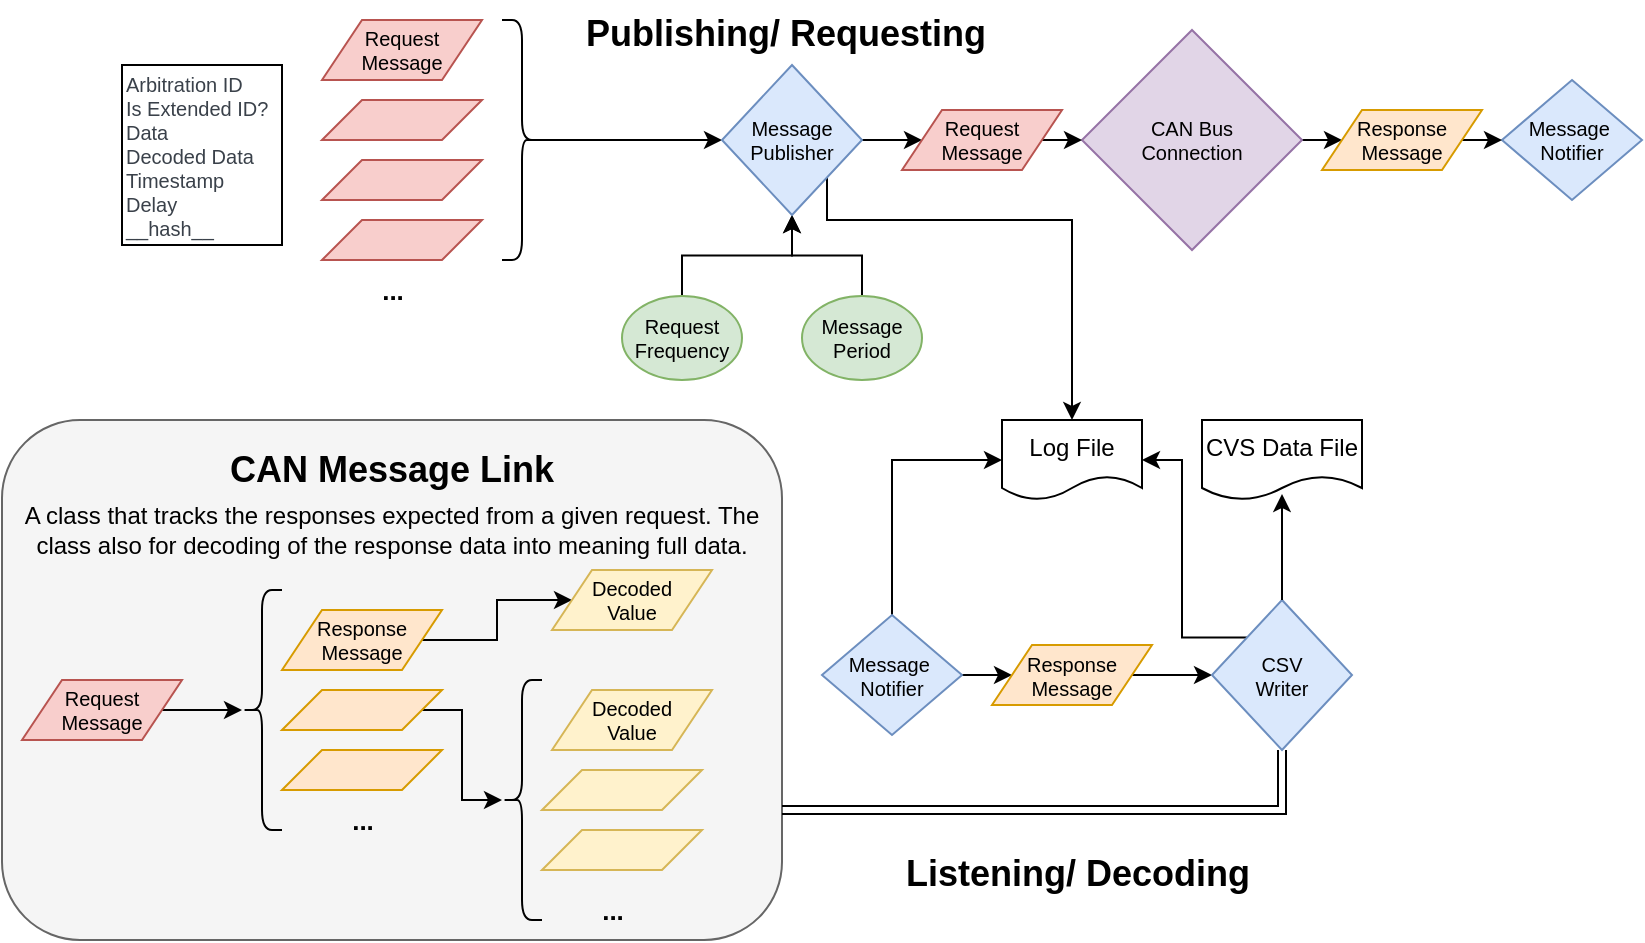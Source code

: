 <mxfile version="24.7.7">
  <diagram name="Page-1" id="SyIIpHN2W8r9hKR8EbdA">
    <mxGraphModel dx="2445" dy="1141" grid="1" gridSize="10" guides="1" tooltips="1" connect="1" arrows="1" fold="1" page="1" pageScale="1" pageWidth="850" pageHeight="1100" math="0" shadow="0">
      <root>
        <mxCell id="0" />
        <mxCell id="1" parent="0" />
        <mxCell id="kPSTsuMpHaf5HZJXgp0y-19" value="&lt;div style=&quot;font-size: 10px;&quot;&gt;Request&lt;/div&gt;&lt;div style=&quot;font-size: 10px;&quot;&gt;Message &lt;br&gt;&lt;/div&gt;" style="shape=parallelogram;perimeter=parallelogramPerimeter;whiteSpace=wrap;html=1;fixedSize=1;fillColor=#f8cecc;strokeColor=#b85450;fontSize=10;" vertex="1" parent="1">
          <mxGeometry x="-740" y="140" width="80" height="30" as="geometry" />
        </mxCell>
        <mxCell id="kPSTsuMpHaf5HZJXgp0y-20" value="" style="shape=parallelogram;perimeter=parallelogramPerimeter;whiteSpace=wrap;html=1;fixedSize=1;fillColor=#f8cecc;strokeColor=#b85450;fontSize=10;" vertex="1" parent="1">
          <mxGeometry x="-740" y="180" width="80" height="20" as="geometry" />
        </mxCell>
        <mxCell id="kPSTsuMpHaf5HZJXgp0y-21" value="" style="shape=parallelogram;perimeter=parallelogramPerimeter;whiteSpace=wrap;html=1;fixedSize=1;fillColor=#f8cecc;strokeColor=#b85450;fontSize=10;" vertex="1" parent="1">
          <mxGeometry x="-740" y="210" width="80" height="20" as="geometry" />
        </mxCell>
        <mxCell id="kPSTsuMpHaf5HZJXgp0y-22" value="&lt;font style=&quot;font-size: 13px;&quot;&gt;&lt;b&gt;...&lt;/b&gt;&lt;/font&gt;" style="text;html=1;align=center;verticalAlign=middle;resizable=0;points=[];autosize=1;strokeColor=none;fillColor=none;fontSize=10;" vertex="1" parent="1">
          <mxGeometry x="-720" y="260" width="30" height="30" as="geometry" />
        </mxCell>
        <mxCell id="kPSTsuMpHaf5HZJXgp0y-75" style="edgeStyle=orthogonalEdgeStyle;rounded=0;orthogonalLoop=1;jettySize=auto;html=1;exitX=1;exitY=0.5;exitDx=0;exitDy=0;entryX=0;entryY=0.5;entryDx=0;entryDy=0;" edge="1" parent="1" source="kPSTsuMpHaf5HZJXgp0y-23" target="kPSTsuMpHaf5HZJXgp0y-74">
          <mxGeometry relative="1" as="geometry" />
        </mxCell>
        <mxCell id="kPSTsuMpHaf5HZJXgp0y-23" value="&lt;div style=&quot;font-size: 10px;&quot;&gt;CAN Bus&lt;/div&gt;&lt;div style=&quot;font-size: 10px;&quot;&gt;Connection&lt;br style=&quot;font-size: 10px;&quot;&gt;&lt;/div&gt;" style="rhombus;whiteSpace=wrap;html=1;fillColor=#e1d5e7;strokeColor=#9673a6;fontSize=10;" vertex="1" parent="1">
          <mxGeometry x="-360" y="145" width="110" height="110" as="geometry" />
        </mxCell>
        <mxCell id="kPSTsuMpHaf5HZJXgp0y-59" style="edgeStyle=orthogonalEdgeStyle;rounded=0;orthogonalLoop=1;jettySize=auto;html=1;exitX=0.5;exitY=0;exitDx=0;exitDy=0;entryX=0.5;entryY=1;entryDx=0;entryDy=0;" edge="1" parent="1" source="kPSTsuMpHaf5HZJXgp0y-24" target="kPSTsuMpHaf5HZJXgp0y-58">
          <mxGeometry relative="1" as="geometry">
            <mxPoint x="-560" y="278" as="sourcePoint" />
          </mxGeometry>
        </mxCell>
        <mxCell id="kPSTsuMpHaf5HZJXgp0y-24" value="&lt;div style=&quot;font-size: 10px;&quot;&gt;Request&lt;/div&gt;&lt;div style=&quot;font-size: 10px;&quot;&gt;Frequency&lt;br style=&quot;font-size: 10px;&quot;&gt;&lt;/div&gt;" style="ellipse;whiteSpace=wrap;html=1;fillColor=#d5e8d4;strokeColor=#82b366;fontSize=10;" vertex="1" parent="1">
          <mxGeometry x="-590" y="278" width="60" height="42" as="geometry" />
        </mxCell>
        <mxCell id="kPSTsuMpHaf5HZJXgp0y-60" style="edgeStyle=orthogonalEdgeStyle;rounded=0;orthogonalLoop=1;jettySize=auto;html=1;exitX=0.5;exitY=0;exitDx=0;exitDy=0;" edge="1" parent="1" source="kPSTsuMpHaf5HZJXgp0y-25" target="kPSTsuMpHaf5HZJXgp0y-58">
          <mxGeometry relative="1" as="geometry" />
        </mxCell>
        <mxCell id="kPSTsuMpHaf5HZJXgp0y-25" value="&lt;div style=&quot;font-size: 10px;&quot;&gt;Message&lt;/div&gt;&lt;div style=&quot;font-size: 10px;&quot;&gt;Period&lt;br style=&quot;font-size: 10px;&quot;&gt;&lt;/div&gt;" style="ellipse;whiteSpace=wrap;html=1;fillColor=#d5e8d4;strokeColor=#82b366;fontSize=10;" vertex="1" parent="1">
          <mxGeometry x="-500" y="278" width="60" height="42" as="geometry" />
        </mxCell>
        <mxCell id="kPSTsuMpHaf5HZJXgp0y-31" value="&lt;font style=&quot;font-size: 18px;&quot;&gt;&lt;b&gt;Publishing/ Requesting&lt;br&gt;&lt;/b&gt;&lt;/font&gt;" style="text;html=1;whiteSpace=wrap;overflow=hidden;rounded=0;rotation=0;fontSize=10;" vertex="1" parent="1">
          <mxGeometry x="-610" y="130" width="210" height="29" as="geometry" />
        </mxCell>
        <mxCell id="kPSTsuMpHaf5HZJXgp0y-46" value="&lt;div style=&quot;font-size: 10px;&quot; align=&quot;left&quot;&gt;&lt;font style=&quot;font-size: 10px;&quot;&gt;&lt;span data-lucid-content=&quot;{&amp;quot;t&amp;quot;:&amp;quot;Arbitration ID\nIs Extended ID?\nData\nDecoded Data\nTimestamp\nDelay\n__hash__&amp;quot;,&amp;quot;m&amp;quot;:[{&amp;quot;s&amp;quot;:0,&amp;quot;n&amp;quot;:&amp;quot;a&amp;quot;,&amp;quot;v&amp;quot;:&amp;quot;left&amp;quot;},{&amp;quot;s&amp;quot;:0,&amp;quot;n&amp;quot;:&amp;quot;s&amp;quot;,&amp;quot;v&amp;quot;:22.222,&amp;quot;e&amp;quot;:73},{&amp;quot;s&amp;quot;:0,&amp;quot;n&amp;quot;:&amp;quot;fsp&amp;quot;,&amp;quot;v&amp;quot;:&amp;quot;ss_presetShapeStyle1_textStyle&amp;quot;,&amp;quot;e&amp;quot;:73},{&amp;quot;s&amp;quot;:0,&amp;quot;n&amp;quot;:&amp;quot;fsp2&amp;quot;,&amp;quot;v&amp;quot;:&amp;quot;ss_presetShapeStyle1_textStyle&amp;quot;,&amp;quot;e&amp;quot;:73},{&amp;quot;s&amp;quot;:15,&amp;quot;n&amp;quot;:&amp;quot;a&amp;quot;,&amp;quot;v&amp;quot;:&amp;quot;left&amp;quot;},{&amp;quot;s&amp;quot;:31,&amp;quot;n&amp;quot;:&amp;quot;a&amp;quot;,&amp;quot;v&amp;quot;:&amp;quot;left&amp;quot;},{&amp;quot;s&amp;quot;:36,&amp;quot;n&amp;quot;:&amp;quot;a&amp;quot;,&amp;quot;v&amp;quot;:&amp;quot;left&amp;quot;},{&amp;quot;s&amp;quot;:49,&amp;quot;n&amp;quot;:&amp;quot;a&amp;quot;,&amp;quot;v&amp;quot;:&amp;quot;left&amp;quot;},{&amp;quot;s&amp;quot;:59,&amp;quot;n&amp;quot;:&amp;quot;a&amp;quot;,&amp;quot;v&amp;quot;:&amp;quot;left&amp;quot;},{&amp;quot;s&amp;quot;:65,&amp;quot;n&amp;quot;:&amp;quot;a&amp;quot;,&amp;quot;v&amp;quot;:&amp;quot;left&amp;quot;}]}&quot; data-lucid-type=&quot;application/vnd.lucid.text&quot;&gt;&lt;span style=&quot;color: rgb(58, 65, 74);&quot;&gt;Arbitration ID&lt;/span&gt;&lt;/span&gt;&lt;br&gt;&lt;span data-lucid-content=&quot;{&amp;quot;t&amp;quot;:&amp;quot;Arbitration ID\nIs Extended ID?\nData\nDecoded Data\nTimestamp\nDelay\n__hash__&amp;quot;,&amp;quot;m&amp;quot;:[{&amp;quot;s&amp;quot;:0,&amp;quot;n&amp;quot;:&amp;quot;a&amp;quot;,&amp;quot;v&amp;quot;:&amp;quot;left&amp;quot;},{&amp;quot;s&amp;quot;:0,&amp;quot;n&amp;quot;:&amp;quot;s&amp;quot;,&amp;quot;v&amp;quot;:22.222,&amp;quot;e&amp;quot;:73},{&amp;quot;s&amp;quot;:0,&amp;quot;n&amp;quot;:&amp;quot;fsp&amp;quot;,&amp;quot;v&amp;quot;:&amp;quot;ss_presetShapeStyle1_textStyle&amp;quot;,&amp;quot;e&amp;quot;:73},{&amp;quot;s&amp;quot;:0,&amp;quot;n&amp;quot;:&amp;quot;fsp2&amp;quot;,&amp;quot;v&amp;quot;:&amp;quot;ss_presetShapeStyle1_textStyle&amp;quot;,&amp;quot;e&amp;quot;:73},{&amp;quot;s&amp;quot;:15,&amp;quot;n&amp;quot;:&amp;quot;a&amp;quot;,&amp;quot;v&amp;quot;:&amp;quot;left&amp;quot;},{&amp;quot;s&amp;quot;:31,&amp;quot;n&amp;quot;:&amp;quot;a&amp;quot;,&amp;quot;v&amp;quot;:&amp;quot;left&amp;quot;},{&amp;quot;s&amp;quot;:36,&amp;quot;n&amp;quot;:&amp;quot;a&amp;quot;,&amp;quot;v&amp;quot;:&amp;quot;left&amp;quot;},{&amp;quot;s&amp;quot;:49,&amp;quot;n&amp;quot;:&amp;quot;a&amp;quot;,&amp;quot;v&amp;quot;:&amp;quot;left&amp;quot;},{&amp;quot;s&amp;quot;:59,&amp;quot;n&amp;quot;:&amp;quot;a&amp;quot;,&amp;quot;v&amp;quot;:&amp;quot;left&amp;quot;},{&amp;quot;s&amp;quot;:65,&amp;quot;n&amp;quot;:&amp;quot;a&amp;quot;,&amp;quot;v&amp;quot;:&amp;quot;left&amp;quot;}]}&quot; data-lucid-type=&quot;application/vnd.lucid.text&quot;&gt;&lt;span style=&quot;color: rgb(58, 65, 74);&quot;&gt;&lt;/span&gt;&lt;span style=&quot;color: rgb(58, 65, 74);&quot;&gt;Is Extended ID?&lt;/span&gt;&lt;/span&gt;&lt;br&gt;&lt;span data-lucid-content=&quot;{&amp;quot;t&amp;quot;:&amp;quot;Arbitration ID\nIs Extended ID?\nData\nDecoded Data\nTimestamp\nDelay\n__hash__&amp;quot;,&amp;quot;m&amp;quot;:[{&amp;quot;s&amp;quot;:0,&amp;quot;n&amp;quot;:&amp;quot;a&amp;quot;,&amp;quot;v&amp;quot;:&amp;quot;left&amp;quot;},{&amp;quot;s&amp;quot;:0,&amp;quot;n&amp;quot;:&amp;quot;s&amp;quot;,&amp;quot;v&amp;quot;:22.222,&amp;quot;e&amp;quot;:73},{&amp;quot;s&amp;quot;:0,&amp;quot;n&amp;quot;:&amp;quot;fsp&amp;quot;,&amp;quot;v&amp;quot;:&amp;quot;ss_presetShapeStyle1_textStyle&amp;quot;,&amp;quot;e&amp;quot;:73},{&amp;quot;s&amp;quot;:0,&amp;quot;n&amp;quot;:&amp;quot;fsp2&amp;quot;,&amp;quot;v&amp;quot;:&amp;quot;ss_presetShapeStyle1_textStyle&amp;quot;,&amp;quot;e&amp;quot;:73},{&amp;quot;s&amp;quot;:15,&amp;quot;n&amp;quot;:&amp;quot;a&amp;quot;,&amp;quot;v&amp;quot;:&amp;quot;left&amp;quot;},{&amp;quot;s&amp;quot;:31,&amp;quot;n&amp;quot;:&amp;quot;a&amp;quot;,&amp;quot;v&amp;quot;:&amp;quot;left&amp;quot;},{&amp;quot;s&amp;quot;:36,&amp;quot;n&amp;quot;:&amp;quot;a&amp;quot;,&amp;quot;v&amp;quot;:&amp;quot;left&amp;quot;},{&amp;quot;s&amp;quot;:49,&amp;quot;n&amp;quot;:&amp;quot;a&amp;quot;,&amp;quot;v&amp;quot;:&amp;quot;left&amp;quot;},{&amp;quot;s&amp;quot;:59,&amp;quot;n&amp;quot;:&amp;quot;a&amp;quot;,&amp;quot;v&amp;quot;:&amp;quot;left&amp;quot;},{&amp;quot;s&amp;quot;:65,&amp;quot;n&amp;quot;:&amp;quot;a&amp;quot;,&amp;quot;v&amp;quot;:&amp;quot;left&amp;quot;}]}&quot; data-lucid-type=&quot;application/vnd.lucid.text&quot;&gt;&lt;span style=&quot;color: rgb(58, 65, 74);&quot;&gt;&lt;/span&gt;&lt;span style=&quot;color: rgb(58, 65, 74);&quot;&gt;Data&lt;/span&gt;&lt;/span&gt;&lt;br&gt;&lt;span data-lucid-content=&quot;{&amp;quot;t&amp;quot;:&amp;quot;Arbitration ID\nIs Extended ID?\nData\nDecoded Data\nTimestamp\nDelay\n__hash__&amp;quot;,&amp;quot;m&amp;quot;:[{&amp;quot;s&amp;quot;:0,&amp;quot;n&amp;quot;:&amp;quot;a&amp;quot;,&amp;quot;v&amp;quot;:&amp;quot;left&amp;quot;},{&amp;quot;s&amp;quot;:0,&amp;quot;n&amp;quot;:&amp;quot;s&amp;quot;,&amp;quot;v&amp;quot;:22.222,&amp;quot;e&amp;quot;:73},{&amp;quot;s&amp;quot;:0,&amp;quot;n&amp;quot;:&amp;quot;fsp&amp;quot;,&amp;quot;v&amp;quot;:&amp;quot;ss_presetShapeStyle1_textStyle&amp;quot;,&amp;quot;e&amp;quot;:73},{&amp;quot;s&amp;quot;:0,&amp;quot;n&amp;quot;:&amp;quot;fsp2&amp;quot;,&amp;quot;v&amp;quot;:&amp;quot;ss_presetShapeStyle1_textStyle&amp;quot;,&amp;quot;e&amp;quot;:73},{&amp;quot;s&amp;quot;:15,&amp;quot;n&amp;quot;:&amp;quot;a&amp;quot;,&amp;quot;v&amp;quot;:&amp;quot;left&amp;quot;},{&amp;quot;s&amp;quot;:31,&amp;quot;n&amp;quot;:&amp;quot;a&amp;quot;,&amp;quot;v&amp;quot;:&amp;quot;left&amp;quot;},{&amp;quot;s&amp;quot;:36,&amp;quot;n&amp;quot;:&amp;quot;a&amp;quot;,&amp;quot;v&amp;quot;:&amp;quot;left&amp;quot;},{&amp;quot;s&amp;quot;:49,&amp;quot;n&amp;quot;:&amp;quot;a&amp;quot;,&amp;quot;v&amp;quot;:&amp;quot;left&amp;quot;},{&amp;quot;s&amp;quot;:59,&amp;quot;n&amp;quot;:&amp;quot;a&amp;quot;,&amp;quot;v&amp;quot;:&amp;quot;left&amp;quot;},{&amp;quot;s&amp;quot;:65,&amp;quot;n&amp;quot;:&amp;quot;a&amp;quot;,&amp;quot;v&amp;quot;:&amp;quot;left&amp;quot;}]}&quot; data-lucid-type=&quot;application/vnd.lucid.text&quot;&gt;&lt;span style=&quot;color: rgb(58, 65, 74);&quot;&gt;&lt;/span&gt;&lt;span style=&quot;color: rgb(58, 65, 74);&quot;&gt;Decoded Data&lt;/span&gt;&lt;/span&gt;&lt;br&gt;&lt;span data-lucid-content=&quot;{&amp;quot;t&amp;quot;:&amp;quot;Arbitration ID\nIs Extended ID?\nData\nDecoded Data\nTimestamp\nDelay\n__hash__&amp;quot;,&amp;quot;m&amp;quot;:[{&amp;quot;s&amp;quot;:0,&amp;quot;n&amp;quot;:&amp;quot;a&amp;quot;,&amp;quot;v&amp;quot;:&amp;quot;left&amp;quot;},{&amp;quot;s&amp;quot;:0,&amp;quot;n&amp;quot;:&amp;quot;s&amp;quot;,&amp;quot;v&amp;quot;:22.222,&amp;quot;e&amp;quot;:73},{&amp;quot;s&amp;quot;:0,&amp;quot;n&amp;quot;:&amp;quot;fsp&amp;quot;,&amp;quot;v&amp;quot;:&amp;quot;ss_presetShapeStyle1_textStyle&amp;quot;,&amp;quot;e&amp;quot;:73},{&amp;quot;s&amp;quot;:0,&amp;quot;n&amp;quot;:&amp;quot;fsp2&amp;quot;,&amp;quot;v&amp;quot;:&amp;quot;ss_presetShapeStyle1_textStyle&amp;quot;,&amp;quot;e&amp;quot;:73},{&amp;quot;s&amp;quot;:15,&amp;quot;n&amp;quot;:&amp;quot;a&amp;quot;,&amp;quot;v&amp;quot;:&amp;quot;left&amp;quot;},{&amp;quot;s&amp;quot;:31,&amp;quot;n&amp;quot;:&amp;quot;a&amp;quot;,&amp;quot;v&amp;quot;:&amp;quot;left&amp;quot;},{&amp;quot;s&amp;quot;:36,&amp;quot;n&amp;quot;:&amp;quot;a&amp;quot;,&amp;quot;v&amp;quot;:&amp;quot;left&amp;quot;},{&amp;quot;s&amp;quot;:49,&amp;quot;n&amp;quot;:&amp;quot;a&amp;quot;,&amp;quot;v&amp;quot;:&amp;quot;left&amp;quot;},{&amp;quot;s&amp;quot;:59,&amp;quot;n&amp;quot;:&amp;quot;a&amp;quot;,&amp;quot;v&amp;quot;:&amp;quot;left&amp;quot;},{&amp;quot;s&amp;quot;:65,&amp;quot;n&amp;quot;:&amp;quot;a&amp;quot;,&amp;quot;v&amp;quot;:&amp;quot;left&amp;quot;}]}&quot; data-lucid-type=&quot;application/vnd.lucid.text&quot;&gt;&lt;span style=&quot;color: rgb(58, 65, 74);&quot;&gt;&lt;/span&gt;&lt;span style=&quot;color: rgb(58, 65, 74);&quot;&gt;Timestamp&lt;/span&gt;&lt;/span&gt;&lt;br&gt;&lt;span data-lucid-content=&quot;{&amp;quot;t&amp;quot;:&amp;quot;Arbitration ID\nIs Extended ID?\nData\nDecoded Data\nTimestamp\nDelay\n__hash__&amp;quot;,&amp;quot;m&amp;quot;:[{&amp;quot;s&amp;quot;:0,&amp;quot;n&amp;quot;:&amp;quot;a&amp;quot;,&amp;quot;v&amp;quot;:&amp;quot;left&amp;quot;},{&amp;quot;s&amp;quot;:0,&amp;quot;n&amp;quot;:&amp;quot;s&amp;quot;,&amp;quot;v&amp;quot;:22.222,&amp;quot;e&amp;quot;:73},{&amp;quot;s&amp;quot;:0,&amp;quot;n&amp;quot;:&amp;quot;fsp&amp;quot;,&amp;quot;v&amp;quot;:&amp;quot;ss_presetShapeStyle1_textStyle&amp;quot;,&amp;quot;e&amp;quot;:73},{&amp;quot;s&amp;quot;:0,&amp;quot;n&amp;quot;:&amp;quot;fsp2&amp;quot;,&amp;quot;v&amp;quot;:&amp;quot;ss_presetShapeStyle1_textStyle&amp;quot;,&amp;quot;e&amp;quot;:73},{&amp;quot;s&amp;quot;:15,&amp;quot;n&amp;quot;:&amp;quot;a&amp;quot;,&amp;quot;v&amp;quot;:&amp;quot;left&amp;quot;},{&amp;quot;s&amp;quot;:31,&amp;quot;n&amp;quot;:&amp;quot;a&amp;quot;,&amp;quot;v&amp;quot;:&amp;quot;left&amp;quot;},{&amp;quot;s&amp;quot;:36,&amp;quot;n&amp;quot;:&amp;quot;a&amp;quot;,&amp;quot;v&amp;quot;:&amp;quot;left&amp;quot;},{&amp;quot;s&amp;quot;:49,&amp;quot;n&amp;quot;:&amp;quot;a&amp;quot;,&amp;quot;v&amp;quot;:&amp;quot;left&amp;quot;},{&amp;quot;s&amp;quot;:59,&amp;quot;n&amp;quot;:&amp;quot;a&amp;quot;,&amp;quot;v&amp;quot;:&amp;quot;left&amp;quot;},{&amp;quot;s&amp;quot;:65,&amp;quot;n&amp;quot;:&amp;quot;a&amp;quot;,&amp;quot;v&amp;quot;:&amp;quot;left&amp;quot;}]}&quot; data-lucid-type=&quot;application/vnd.lucid.text&quot;&gt;&lt;span style=&quot;color: rgb(58, 65, 74);&quot;&gt;&lt;/span&gt;&lt;span style=&quot;color: rgb(58, 65, 74);&quot;&gt;Delay&lt;/span&gt;&lt;/span&gt;&lt;br&gt;&lt;span data-lucid-content=&quot;{&amp;quot;t&amp;quot;:&amp;quot;Arbitration ID\nIs Extended ID?\nData\nDecoded Data\nTimestamp\nDelay\n__hash__&amp;quot;,&amp;quot;m&amp;quot;:[{&amp;quot;s&amp;quot;:0,&amp;quot;n&amp;quot;:&amp;quot;a&amp;quot;,&amp;quot;v&amp;quot;:&amp;quot;left&amp;quot;},{&amp;quot;s&amp;quot;:0,&amp;quot;n&amp;quot;:&amp;quot;s&amp;quot;,&amp;quot;v&amp;quot;:22.222,&amp;quot;e&amp;quot;:73},{&amp;quot;s&amp;quot;:0,&amp;quot;n&amp;quot;:&amp;quot;fsp&amp;quot;,&amp;quot;v&amp;quot;:&amp;quot;ss_presetShapeStyle1_textStyle&amp;quot;,&amp;quot;e&amp;quot;:73},{&amp;quot;s&amp;quot;:0,&amp;quot;n&amp;quot;:&amp;quot;fsp2&amp;quot;,&amp;quot;v&amp;quot;:&amp;quot;ss_presetShapeStyle1_textStyle&amp;quot;,&amp;quot;e&amp;quot;:73},{&amp;quot;s&amp;quot;:15,&amp;quot;n&amp;quot;:&amp;quot;a&amp;quot;,&amp;quot;v&amp;quot;:&amp;quot;left&amp;quot;},{&amp;quot;s&amp;quot;:31,&amp;quot;n&amp;quot;:&amp;quot;a&amp;quot;,&amp;quot;v&amp;quot;:&amp;quot;left&amp;quot;},{&amp;quot;s&amp;quot;:36,&amp;quot;n&amp;quot;:&amp;quot;a&amp;quot;,&amp;quot;v&amp;quot;:&amp;quot;left&amp;quot;},{&amp;quot;s&amp;quot;:49,&amp;quot;n&amp;quot;:&amp;quot;a&amp;quot;,&amp;quot;v&amp;quot;:&amp;quot;left&amp;quot;},{&amp;quot;s&amp;quot;:59,&amp;quot;n&amp;quot;:&amp;quot;a&amp;quot;,&amp;quot;v&amp;quot;:&amp;quot;left&amp;quot;},{&amp;quot;s&amp;quot;:65,&amp;quot;n&amp;quot;:&amp;quot;a&amp;quot;,&amp;quot;v&amp;quot;:&amp;quot;left&amp;quot;}]}&quot; data-lucid-type=&quot;application/vnd.lucid.text&quot;&gt;&lt;span style=&quot;color: rgb(58, 65, 74);&quot;&gt;&lt;/span&gt;&lt;span style=&quot;color: rgb(58, 65, 74);&quot;&gt;__hash__&lt;/span&gt;&lt;/span&gt;&lt;/font&gt;&lt;/div&gt;" style="rounded=0;whiteSpace=wrap;html=1;align=left;" vertex="1" parent="1">
          <mxGeometry x="-840" y="162.5" width="80" height="90" as="geometry" />
        </mxCell>
        <mxCell id="kPSTsuMpHaf5HZJXgp0y-50" value="&lt;div&gt;Message&amp;nbsp;&lt;/div&gt;&lt;div&gt;Notifier&lt;/div&gt;" style="rhombus;whiteSpace=wrap;html=1;fillColor=#dae8fc;strokeColor=#6c8ebf;fontSize=10;" vertex="1" parent="1">
          <mxGeometry x="-150" y="170" width="70" height="60" as="geometry" />
        </mxCell>
        <mxCell id="kPSTsuMpHaf5HZJXgp0y-79" style="edgeStyle=orthogonalEdgeStyle;rounded=0;orthogonalLoop=1;jettySize=auto;html=1;exitX=1;exitY=0.5;exitDx=0;exitDy=0;entryX=0;entryY=0.5;entryDx=0;entryDy=0;" edge="1" parent="1" source="kPSTsuMpHaf5HZJXgp0y-52" target="kPSTsuMpHaf5HZJXgp0y-78">
          <mxGeometry relative="1" as="geometry" />
        </mxCell>
        <mxCell id="kPSTsuMpHaf5HZJXgp0y-108" style="edgeStyle=orthogonalEdgeStyle;rounded=0;orthogonalLoop=1;jettySize=auto;html=1;exitX=0.5;exitY=0;exitDx=0;exitDy=0;entryX=0;entryY=0.5;entryDx=0;entryDy=0;" edge="1" parent="1" source="kPSTsuMpHaf5HZJXgp0y-52" target="kPSTsuMpHaf5HZJXgp0y-70">
          <mxGeometry relative="1" as="geometry" />
        </mxCell>
        <mxCell id="kPSTsuMpHaf5HZJXgp0y-52" value="&lt;div&gt;Message&amp;nbsp;&lt;/div&gt;&lt;div&gt;Notifier&lt;/div&gt;" style="rhombus;whiteSpace=wrap;html=1;fillColor=#dae8fc;strokeColor=#6c8ebf;fontSize=10;" vertex="1" parent="1">
          <mxGeometry x="-490" y="437.5" width="70" height="60" as="geometry" />
        </mxCell>
        <mxCell id="kPSTsuMpHaf5HZJXgp0y-56" value="" style="shape=parallelogram;perimeter=parallelogramPerimeter;whiteSpace=wrap;html=1;fixedSize=1;fillColor=#f8cecc;strokeColor=#b85450;fontSize=10;" vertex="1" parent="1">
          <mxGeometry x="-740" y="240" width="80" height="20" as="geometry" />
        </mxCell>
        <mxCell id="kPSTsuMpHaf5HZJXgp0y-61" style="edgeStyle=orthogonalEdgeStyle;rounded=0;orthogonalLoop=1;jettySize=auto;html=1;exitX=0.1;exitY=0.5;exitDx=0;exitDy=0;exitPerimeter=0;entryX=0;entryY=0.5;entryDx=0;entryDy=0;" edge="1" parent="1" source="kPSTsuMpHaf5HZJXgp0y-57" target="kPSTsuMpHaf5HZJXgp0y-58">
          <mxGeometry relative="1" as="geometry" />
        </mxCell>
        <mxCell id="kPSTsuMpHaf5HZJXgp0y-57" value="" style="shape=curlyBracket;whiteSpace=wrap;html=1;rounded=1;flipH=1;labelPosition=right;verticalLabelPosition=middle;align=left;verticalAlign=middle;" vertex="1" parent="1">
          <mxGeometry x="-650" y="140" width="20" height="120" as="geometry" />
        </mxCell>
        <mxCell id="kPSTsuMpHaf5HZJXgp0y-67" style="edgeStyle=orthogonalEdgeStyle;rounded=0;orthogonalLoop=1;jettySize=auto;html=1;exitX=1;exitY=0.5;exitDx=0;exitDy=0;entryX=0;entryY=0.5;entryDx=0;entryDy=0;" edge="1" parent="1" source="kPSTsuMpHaf5HZJXgp0y-58" target="kPSTsuMpHaf5HZJXgp0y-66">
          <mxGeometry relative="1" as="geometry" />
        </mxCell>
        <mxCell id="kPSTsuMpHaf5HZJXgp0y-73" style="edgeStyle=orthogonalEdgeStyle;rounded=0;orthogonalLoop=1;jettySize=auto;html=1;exitX=1;exitY=1;exitDx=0;exitDy=0;entryX=0.5;entryY=0;entryDx=0;entryDy=0;" edge="1" parent="1" source="kPSTsuMpHaf5HZJXgp0y-58" target="kPSTsuMpHaf5HZJXgp0y-70">
          <mxGeometry relative="1" as="geometry">
            <Array as="points">
              <mxPoint x="-487" y="240" />
              <mxPoint x="-365" y="240" />
            </Array>
          </mxGeometry>
        </mxCell>
        <mxCell id="kPSTsuMpHaf5HZJXgp0y-58" value="&lt;div&gt;Message&lt;br&gt;&lt;/div&gt;&lt;div&gt;Publisher&lt;br&gt;&lt;/div&gt;" style="rhombus;whiteSpace=wrap;html=1;fillColor=#dae8fc;strokeColor=#6c8ebf;fontSize=10;" vertex="1" parent="1">
          <mxGeometry x="-540" y="162.5" width="70" height="75" as="geometry" />
        </mxCell>
        <mxCell id="kPSTsuMpHaf5HZJXgp0y-68" style="edgeStyle=orthogonalEdgeStyle;rounded=0;orthogonalLoop=1;jettySize=auto;html=1;exitX=1;exitY=0.5;exitDx=0;exitDy=0;entryX=0;entryY=0.5;entryDx=0;entryDy=0;" edge="1" parent="1" source="kPSTsuMpHaf5HZJXgp0y-66" target="kPSTsuMpHaf5HZJXgp0y-23">
          <mxGeometry relative="1" as="geometry" />
        </mxCell>
        <mxCell id="kPSTsuMpHaf5HZJXgp0y-66" value="&lt;div style=&quot;font-size: 10px;&quot;&gt;Request &lt;br&gt;&lt;/div&gt;&lt;div style=&quot;font-size: 10px;&quot;&gt;Message &lt;br&gt;&lt;/div&gt;" style="shape=parallelogram;perimeter=parallelogramPerimeter;whiteSpace=wrap;html=1;fixedSize=1;fillColor=#f8cecc;strokeColor=#b85450;fontSize=10;" vertex="1" parent="1">
          <mxGeometry x="-450" y="185" width="80" height="30" as="geometry" />
        </mxCell>
        <mxCell id="kPSTsuMpHaf5HZJXgp0y-70" value="Log File" style="shape=document;whiteSpace=wrap;html=1;boundedLbl=1;" vertex="1" parent="1">
          <mxGeometry x="-400" y="340" width="70" height="40" as="geometry" />
        </mxCell>
        <mxCell id="kPSTsuMpHaf5HZJXgp0y-77" style="edgeStyle=orthogonalEdgeStyle;rounded=0;orthogonalLoop=1;jettySize=auto;html=1;exitX=1;exitY=0.5;exitDx=0;exitDy=0;entryX=0;entryY=0.5;entryDx=0;entryDy=0;" edge="1" parent="1" source="kPSTsuMpHaf5HZJXgp0y-74" target="kPSTsuMpHaf5HZJXgp0y-50">
          <mxGeometry relative="1" as="geometry" />
        </mxCell>
        <mxCell id="kPSTsuMpHaf5HZJXgp0y-74" value="&lt;div style=&quot;font-size: 10px;&quot;&gt;Response &lt;br&gt;&lt;/div&gt;&lt;div style=&quot;font-size: 10px;&quot;&gt;Message &lt;br&gt;&lt;/div&gt;" style="shape=parallelogram;perimeter=parallelogramPerimeter;whiteSpace=wrap;html=1;fixedSize=1;fillColor=#ffe6cc;strokeColor=#d79b00;fontSize=10;" vertex="1" parent="1">
          <mxGeometry x="-240" y="185" width="80" height="30" as="geometry" />
        </mxCell>
        <mxCell id="kPSTsuMpHaf5HZJXgp0y-84" style="edgeStyle=orthogonalEdgeStyle;rounded=0;orthogonalLoop=1;jettySize=auto;html=1;exitX=1;exitY=0.5;exitDx=0;exitDy=0;entryX=0;entryY=0.5;entryDx=0;entryDy=0;" edge="1" parent="1" source="kPSTsuMpHaf5HZJXgp0y-78" target="kPSTsuMpHaf5HZJXgp0y-83">
          <mxGeometry relative="1" as="geometry" />
        </mxCell>
        <mxCell id="kPSTsuMpHaf5HZJXgp0y-78" value="&lt;div style=&quot;font-size: 10px;&quot;&gt;Response&lt;/div&gt;&lt;div style=&quot;font-size: 10px;&quot;&gt;Message &lt;br&gt;&lt;/div&gt;" style="shape=parallelogram;perimeter=parallelogramPerimeter;whiteSpace=wrap;html=1;fixedSize=1;fillColor=#ffe6cc;strokeColor=#d79b00;fontSize=10;" vertex="1" parent="1">
          <mxGeometry x="-405" y="452.5" width="80" height="30" as="geometry" />
        </mxCell>
        <mxCell id="kPSTsuMpHaf5HZJXgp0y-82" value="CVS Data File" style="shape=document;whiteSpace=wrap;html=1;boundedLbl=1;" vertex="1" parent="1">
          <mxGeometry x="-300" y="340" width="80" height="40" as="geometry" />
        </mxCell>
        <mxCell id="kPSTsuMpHaf5HZJXgp0y-109" style="edgeStyle=orthogonalEdgeStyle;rounded=0;orthogonalLoop=1;jettySize=auto;html=1;exitX=0;exitY=0;exitDx=0;exitDy=0;entryX=1;entryY=0.5;entryDx=0;entryDy=0;" edge="1" parent="1" source="kPSTsuMpHaf5HZJXgp0y-83" target="kPSTsuMpHaf5HZJXgp0y-70">
          <mxGeometry relative="1" as="geometry">
            <Array as="points">
              <mxPoint x="-310" y="449" />
              <mxPoint x="-310" y="360" />
            </Array>
          </mxGeometry>
        </mxCell>
        <mxCell id="kPSTsuMpHaf5HZJXgp0y-83" value="&lt;div&gt;CSV&lt;/div&gt;&lt;div&gt;Writer&lt;br&gt;&lt;/div&gt;" style="rhombus;whiteSpace=wrap;html=1;fillColor=#dae8fc;strokeColor=#6c8ebf;fontSize=10;" vertex="1" parent="1">
          <mxGeometry x="-295" y="430" width="70" height="75" as="geometry" />
        </mxCell>
        <mxCell id="kPSTsuMpHaf5HZJXgp0y-107" value="" style="group" vertex="1" connectable="0" parent="1">
          <mxGeometry x="-900" y="340" width="390" height="260" as="geometry" />
        </mxCell>
        <mxCell id="kPSTsuMpHaf5HZJXgp0y-106" value="" style="rounded=1;whiteSpace=wrap;html=1;fillColor=#f5f5f5;fontColor=#333333;strokeColor=#666666;movable=1;resizable=1;rotatable=1;deletable=1;editable=1;locked=0;connectable=1;" vertex="1" parent="kPSTsuMpHaf5HZJXgp0y-107">
          <mxGeometry width="390" height="260" as="geometry" />
        </mxCell>
        <mxCell id="kPSTsuMpHaf5HZJXgp0y-81" value="&lt;b&gt;&lt;font style=&quot;font-size: 18px;&quot;&gt;CAN Message Link&lt;/font&gt;&lt;/b&gt;" style="text;html=1;align=center;verticalAlign=middle;whiteSpace=wrap;rounded=0;movable=1;resizable=1;rotatable=1;deletable=1;editable=1;locked=0;connectable=1;" vertex="1" parent="kPSTsuMpHaf5HZJXgp0y-107">
          <mxGeometry x="100" y="10" width="190" height="30" as="geometry" />
        </mxCell>
        <mxCell id="kPSTsuMpHaf5HZJXgp0y-85" value="A class that tracks the responses expected from a given request. The class also for decoding of the response data into meaning full data." style="text;html=1;align=center;verticalAlign=middle;whiteSpace=wrap;rounded=0;movable=1;resizable=1;rotatable=1;deletable=1;editable=1;locked=0;connectable=1;" vertex="1" parent="kPSTsuMpHaf5HZJXgp0y-107">
          <mxGeometry y="40" width="390" height="30" as="geometry" />
        </mxCell>
        <mxCell id="kPSTsuMpHaf5HZJXgp0y-96" value="" style="edgeStyle=orthogonalEdgeStyle;rounded=0;orthogonalLoop=1;jettySize=auto;html=1;movable=1;resizable=1;rotatable=1;deletable=1;editable=1;locked=0;connectable=1;" edge="1" parent="kPSTsuMpHaf5HZJXgp0y-107" source="kPSTsuMpHaf5HZJXgp0y-89" target="kPSTsuMpHaf5HZJXgp0y-95">
          <mxGeometry relative="1" as="geometry" />
        </mxCell>
        <mxCell id="kPSTsuMpHaf5HZJXgp0y-89" value="&lt;div style=&quot;font-size: 10px;&quot;&gt;Request&lt;/div&gt;&lt;div style=&quot;font-size: 10px;&quot;&gt;Message &lt;br&gt;&lt;/div&gt;" style="shape=parallelogram;perimeter=parallelogramPerimeter;whiteSpace=wrap;html=1;fixedSize=1;fillColor=#f8cecc;strokeColor=#b85450;fontSize=10;movable=1;resizable=1;rotatable=1;deletable=1;editable=1;locked=0;connectable=1;" vertex="1" parent="kPSTsuMpHaf5HZJXgp0y-107">
          <mxGeometry x="10" y="130" width="80" height="30" as="geometry" />
        </mxCell>
        <mxCell id="kPSTsuMpHaf5HZJXgp0y-105" style="edgeStyle=orthogonalEdgeStyle;rounded=0;orthogonalLoop=1;jettySize=auto;html=1;exitX=1;exitY=0.5;exitDx=0;exitDy=0;entryX=0;entryY=0.5;entryDx=0;entryDy=0;movable=1;resizable=1;rotatable=1;deletable=1;editable=1;locked=0;connectable=1;" edge="1" parent="kPSTsuMpHaf5HZJXgp0y-107" source="kPSTsuMpHaf5HZJXgp0y-90" target="kPSTsuMpHaf5HZJXgp0y-104">
          <mxGeometry relative="1" as="geometry" />
        </mxCell>
        <mxCell id="kPSTsuMpHaf5HZJXgp0y-90" value="&lt;div style=&quot;font-size: 10px;&quot;&gt;Response &lt;br&gt;&lt;/div&gt;&lt;div style=&quot;font-size: 10px;&quot;&gt;Message &lt;br&gt;&lt;/div&gt;" style="shape=parallelogram;perimeter=parallelogramPerimeter;whiteSpace=wrap;html=1;fixedSize=1;fillColor=#ffe6cc;strokeColor=#d79b00;fontSize=10;movable=1;resizable=1;rotatable=1;deletable=1;editable=1;locked=0;connectable=1;" vertex="1" parent="kPSTsuMpHaf5HZJXgp0y-107">
          <mxGeometry x="140" y="95" width="80" height="30" as="geometry" />
        </mxCell>
        <mxCell id="kPSTsuMpHaf5HZJXgp0y-103" style="edgeStyle=orthogonalEdgeStyle;rounded=0;orthogonalLoop=1;jettySize=auto;html=1;exitX=1;exitY=0.5;exitDx=0;exitDy=0;movable=1;resizable=1;rotatable=1;deletable=1;editable=1;locked=0;connectable=1;" edge="1" parent="kPSTsuMpHaf5HZJXgp0y-107" source="kPSTsuMpHaf5HZJXgp0y-91" target="kPSTsuMpHaf5HZJXgp0y-100">
          <mxGeometry relative="1" as="geometry">
            <Array as="points">
              <mxPoint x="230" y="145" />
              <mxPoint x="230" y="190" />
            </Array>
          </mxGeometry>
        </mxCell>
        <mxCell id="kPSTsuMpHaf5HZJXgp0y-91" value="" style="shape=parallelogram;perimeter=parallelogramPerimeter;whiteSpace=wrap;html=1;fixedSize=1;fillColor=#ffe6cc;strokeColor=#d79b00;fontSize=10;movable=1;resizable=1;rotatable=1;deletable=1;editable=1;locked=0;connectable=1;" vertex="1" parent="kPSTsuMpHaf5HZJXgp0y-107">
          <mxGeometry x="140" y="135" width="80" height="20" as="geometry" />
        </mxCell>
        <mxCell id="kPSTsuMpHaf5HZJXgp0y-92" value="" style="shape=parallelogram;perimeter=parallelogramPerimeter;whiteSpace=wrap;html=1;fixedSize=1;fillColor=#ffe6cc;strokeColor=#d79b00;fontSize=10;movable=1;resizable=1;rotatable=1;deletable=1;editable=1;locked=0;connectable=1;" vertex="1" parent="kPSTsuMpHaf5HZJXgp0y-107">
          <mxGeometry x="140" y="165" width="80" height="20" as="geometry" />
        </mxCell>
        <mxCell id="kPSTsuMpHaf5HZJXgp0y-94" value="&lt;font style=&quot;font-size: 13px;&quot;&gt;&lt;b&gt;...&lt;/b&gt;&lt;/font&gt;" style="text;html=1;align=center;verticalAlign=middle;resizable=1;points=[];autosize=1;strokeColor=none;fillColor=none;fontSize=10;movable=1;rotatable=1;deletable=1;editable=1;locked=0;connectable=1;" vertex="1" parent="kPSTsuMpHaf5HZJXgp0y-107">
          <mxGeometry x="165" y="185" width="30" height="30" as="geometry" />
        </mxCell>
        <mxCell id="kPSTsuMpHaf5HZJXgp0y-95" value="" style="shape=curlyBracket;whiteSpace=wrap;html=1;rounded=1;labelPosition=left;verticalLabelPosition=middle;align=right;verticalAlign=middle;movable=1;resizable=1;rotatable=1;deletable=1;editable=1;locked=0;connectable=1;" vertex="1" parent="kPSTsuMpHaf5HZJXgp0y-107">
          <mxGeometry x="120" y="85" width="20" height="120" as="geometry" />
        </mxCell>
        <mxCell id="kPSTsuMpHaf5HZJXgp0y-97" value="&lt;div style=&quot;font-size: 10px;&quot;&gt;Decoded&lt;br&gt;&lt;/div&gt;&lt;div style=&quot;font-size: 10px;&quot;&gt;Value&lt;br&gt;&lt;/div&gt;" style="shape=parallelogram;perimeter=parallelogramPerimeter;whiteSpace=wrap;html=1;fixedSize=1;fillColor=#fff2cc;strokeColor=#d6b656;fontSize=10;movable=1;resizable=1;rotatable=1;deletable=1;editable=1;locked=0;connectable=1;" vertex="1" parent="kPSTsuMpHaf5HZJXgp0y-107">
          <mxGeometry x="275" y="135" width="80" height="30" as="geometry" />
        </mxCell>
        <mxCell id="kPSTsuMpHaf5HZJXgp0y-98" value="" style="shape=parallelogram;perimeter=parallelogramPerimeter;whiteSpace=wrap;html=1;fixedSize=1;fillColor=#fff2cc;strokeColor=#d6b656;fontSize=10;movable=1;resizable=1;rotatable=1;deletable=1;editable=1;locked=0;connectable=1;" vertex="1" parent="kPSTsuMpHaf5HZJXgp0y-107">
          <mxGeometry x="270" y="175" width="80" height="20" as="geometry" />
        </mxCell>
        <mxCell id="kPSTsuMpHaf5HZJXgp0y-99" value="" style="shape=parallelogram;perimeter=parallelogramPerimeter;whiteSpace=wrap;html=1;fixedSize=1;fillColor=#fff2cc;strokeColor=#d6b656;fontSize=10;movable=1;resizable=1;rotatable=1;deletable=1;editable=1;locked=0;connectable=1;" vertex="1" parent="kPSTsuMpHaf5HZJXgp0y-107">
          <mxGeometry x="270" y="205" width="80" height="20" as="geometry" />
        </mxCell>
        <mxCell id="kPSTsuMpHaf5HZJXgp0y-100" value="" style="shape=curlyBracket;whiteSpace=wrap;html=1;rounded=1;labelPosition=left;verticalLabelPosition=middle;align=right;verticalAlign=middle;movable=1;resizable=1;rotatable=1;deletable=1;editable=1;locked=0;connectable=1;" vertex="1" parent="kPSTsuMpHaf5HZJXgp0y-107">
          <mxGeometry x="250" y="130" width="20" height="120" as="geometry" />
        </mxCell>
        <mxCell id="kPSTsuMpHaf5HZJXgp0y-101" value="&lt;font style=&quot;font-size: 13px;&quot;&gt;&lt;b&gt;...&lt;/b&gt;&lt;/font&gt;" style="text;html=1;align=center;verticalAlign=middle;resizable=1;points=[];autosize=1;strokeColor=none;fillColor=none;fontSize=10;movable=1;rotatable=1;deletable=1;editable=1;locked=0;connectable=1;" vertex="1" parent="kPSTsuMpHaf5HZJXgp0y-107">
          <mxGeometry x="290" y="230" width="30" height="30" as="geometry" />
        </mxCell>
        <mxCell id="kPSTsuMpHaf5HZJXgp0y-104" value="&lt;div style=&quot;font-size: 10px;&quot;&gt;Decoded&lt;br&gt;&lt;/div&gt;&lt;div style=&quot;font-size: 10px;&quot;&gt;Value&lt;br&gt;&lt;/div&gt;" style="shape=parallelogram;perimeter=parallelogramPerimeter;whiteSpace=wrap;html=1;fixedSize=1;fillColor=#fff2cc;strokeColor=#d6b656;fontSize=10;movable=1;resizable=1;rotatable=1;deletable=1;editable=1;locked=0;connectable=1;" vertex="1" parent="kPSTsuMpHaf5HZJXgp0y-107">
          <mxGeometry x="275" y="75" width="80" height="30" as="geometry" />
        </mxCell>
        <mxCell id="kPSTsuMpHaf5HZJXgp0y-116" value="" style="shape=link;html=1;rounded=0;exitX=1;exitY=0.75;exitDx=0;exitDy=0;entryX=0.5;entryY=1;entryDx=0;entryDy=0;edgeStyle=orthogonalEdgeStyle;" edge="1" parent="1" source="kPSTsuMpHaf5HZJXgp0y-106" target="kPSTsuMpHaf5HZJXgp0y-83">
          <mxGeometry width="100" relative="1" as="geometry">
            <mxPoint x="-490" y="500" as="sourcePoint" />
            <mxPoint x="-390" y="500" as="targetPoint" />
          </mxGeometry>
        </mxCell>
        <mxCell id="kPSTsuMpHaf5HZJXgp0y-118" value="&lt;font style=&quot;font-size: 18px;&quot;&gt;&lt;b&gt;Listening/ Decoding&lt;/b&gt;&lt;font style=&quot;font-size: 18px;&quot;&gt;&lt;b&gt;&lt;br&gt;&lt;/b&gt;&lt;/font&gt;&lt;/font&gt;" style="text;html=1;whiteSpace=wrap;overflow=hidden;rounded=0;rotation=0;fontSize=10;" vertex="1" parent="1">
          <mxGeometry x="-450" y="550" width="180" height="29" as="geometry" />
        </mxCell>
        <mxCell id="kPSTsuMpHaf5HZJXgp0y-119" style="edgeStyle=orthogonalEdgeStyle;rounded=0;orthogonalLoop=1;jettySize=auto;html=1;exitX=0.5;exitY=0;exitDx=0;exitDy=0;entryX=0.5;entryY=0.925;entryDx=0;entryDy=0;entryPerimeter=0;" edge="1" parent="1" source="kPSTsuMpHaf5HZJXgp0y-83" target="kPSTsuMpHaf5HZJXgp0y-82">
          <mxGeometry relative="1" as="geometry" />
        </mxCell>
      </root>
    </mxGraphModel>
  </diagram>
</mxfile>
